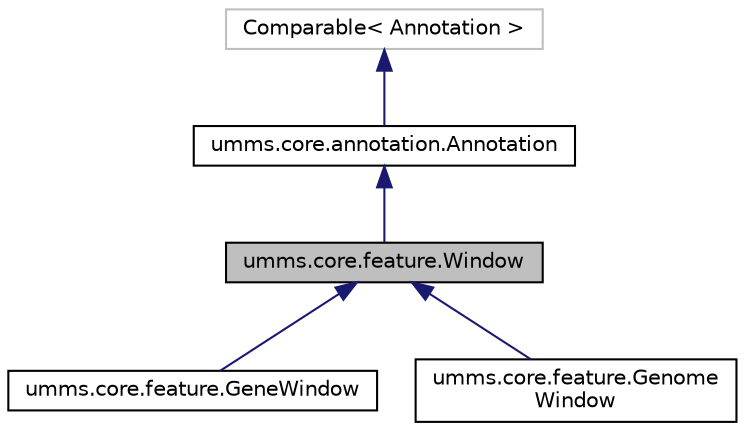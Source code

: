 digraph "umms.core.feature.Window"
{
  edge [fontname="Helvetica",fontsize="10",labelfontname="Helvetica",labelfontsize="10"];
  node [fontname="Helvetica",fontsize="10",shape=record];
  Node1 [label="umms.core.feature.Window",height=0.2,width=0.4,color="black", fillcolor="grey75", style="filled" fontcolor="black"];
  Node2 -> Node1 [dir="back",color="midnightblue",fontsize="10",style="solid"];
  Node2 [label="umms.core.annotation.Annotation",height=0.2,width=0.4,color="black", fillcolor="white", style="filled",URL="$interfaceumms_1_1core_1_1annotation_1_1_annotation.html"];
  Node3 -> Node2 [dir="back",color="midnightblue",fontsize="10",style="solid"];
  Node3 [label="Comparable\< Annotation \>",height=0.2,width=0.4,color="grey75", fillcolor="white", style="filled"];
  Node1 -> Node4 [dir="back",color="midnightblue",fontsize="10",style="solid"];
  Node4 [label="umms.core.feature.GeneWindow",height=0.2,width=0.4,color="black", fillcolor="white", style="filled",URL="$classumms_1_1core_1_1feature_1_1_gene_window.html"];
  Node1 -> Node5 [dir="back",color="midnightblue",fontsize="10",style="solid"];
  Node5 [label="umms.core.feature.Genome\lWindow",height=0.2,width=0.4,color="black", fillcolor="white", style="filled",URL="$classumms_1_1core_1_1feature_1_1_genome_window.html"];
}

